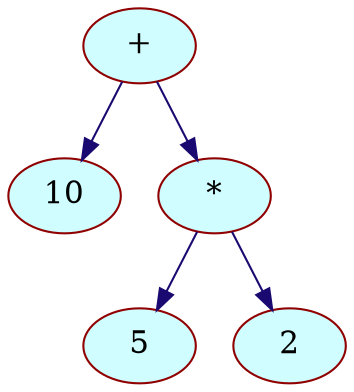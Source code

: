 digraph {
	node[shape = "cube", color = "#800000", fontsize = 15, style = "filled", fillcolor = "#88CEFA"];
	edge[color = "#190970", fontsize = 11];

		"+"[shape = "ellipse", color="#900000",                                style="filled", fillcolor = "#D0FDFF"];
		"+"->"10";

		"10"[shape = "ellipse", color="#900000", style="filled",                            fillcolor = "#D0FDFF"];
		"+"->"*";

		"*"[shape = "ellipse", color="#900000",                                style="filled", fillcolor = "#D0FDFF"];
		"*"->"5";

		"5"[shape = "ellipse", color="#900000", style="filled",                            fillcolor = "#D0FDFF"];
		"*"->"2";

		"2"[shape = "ellipse", color="#900000", style="filled",                            fillcolor = "#D0FDFF"];
}